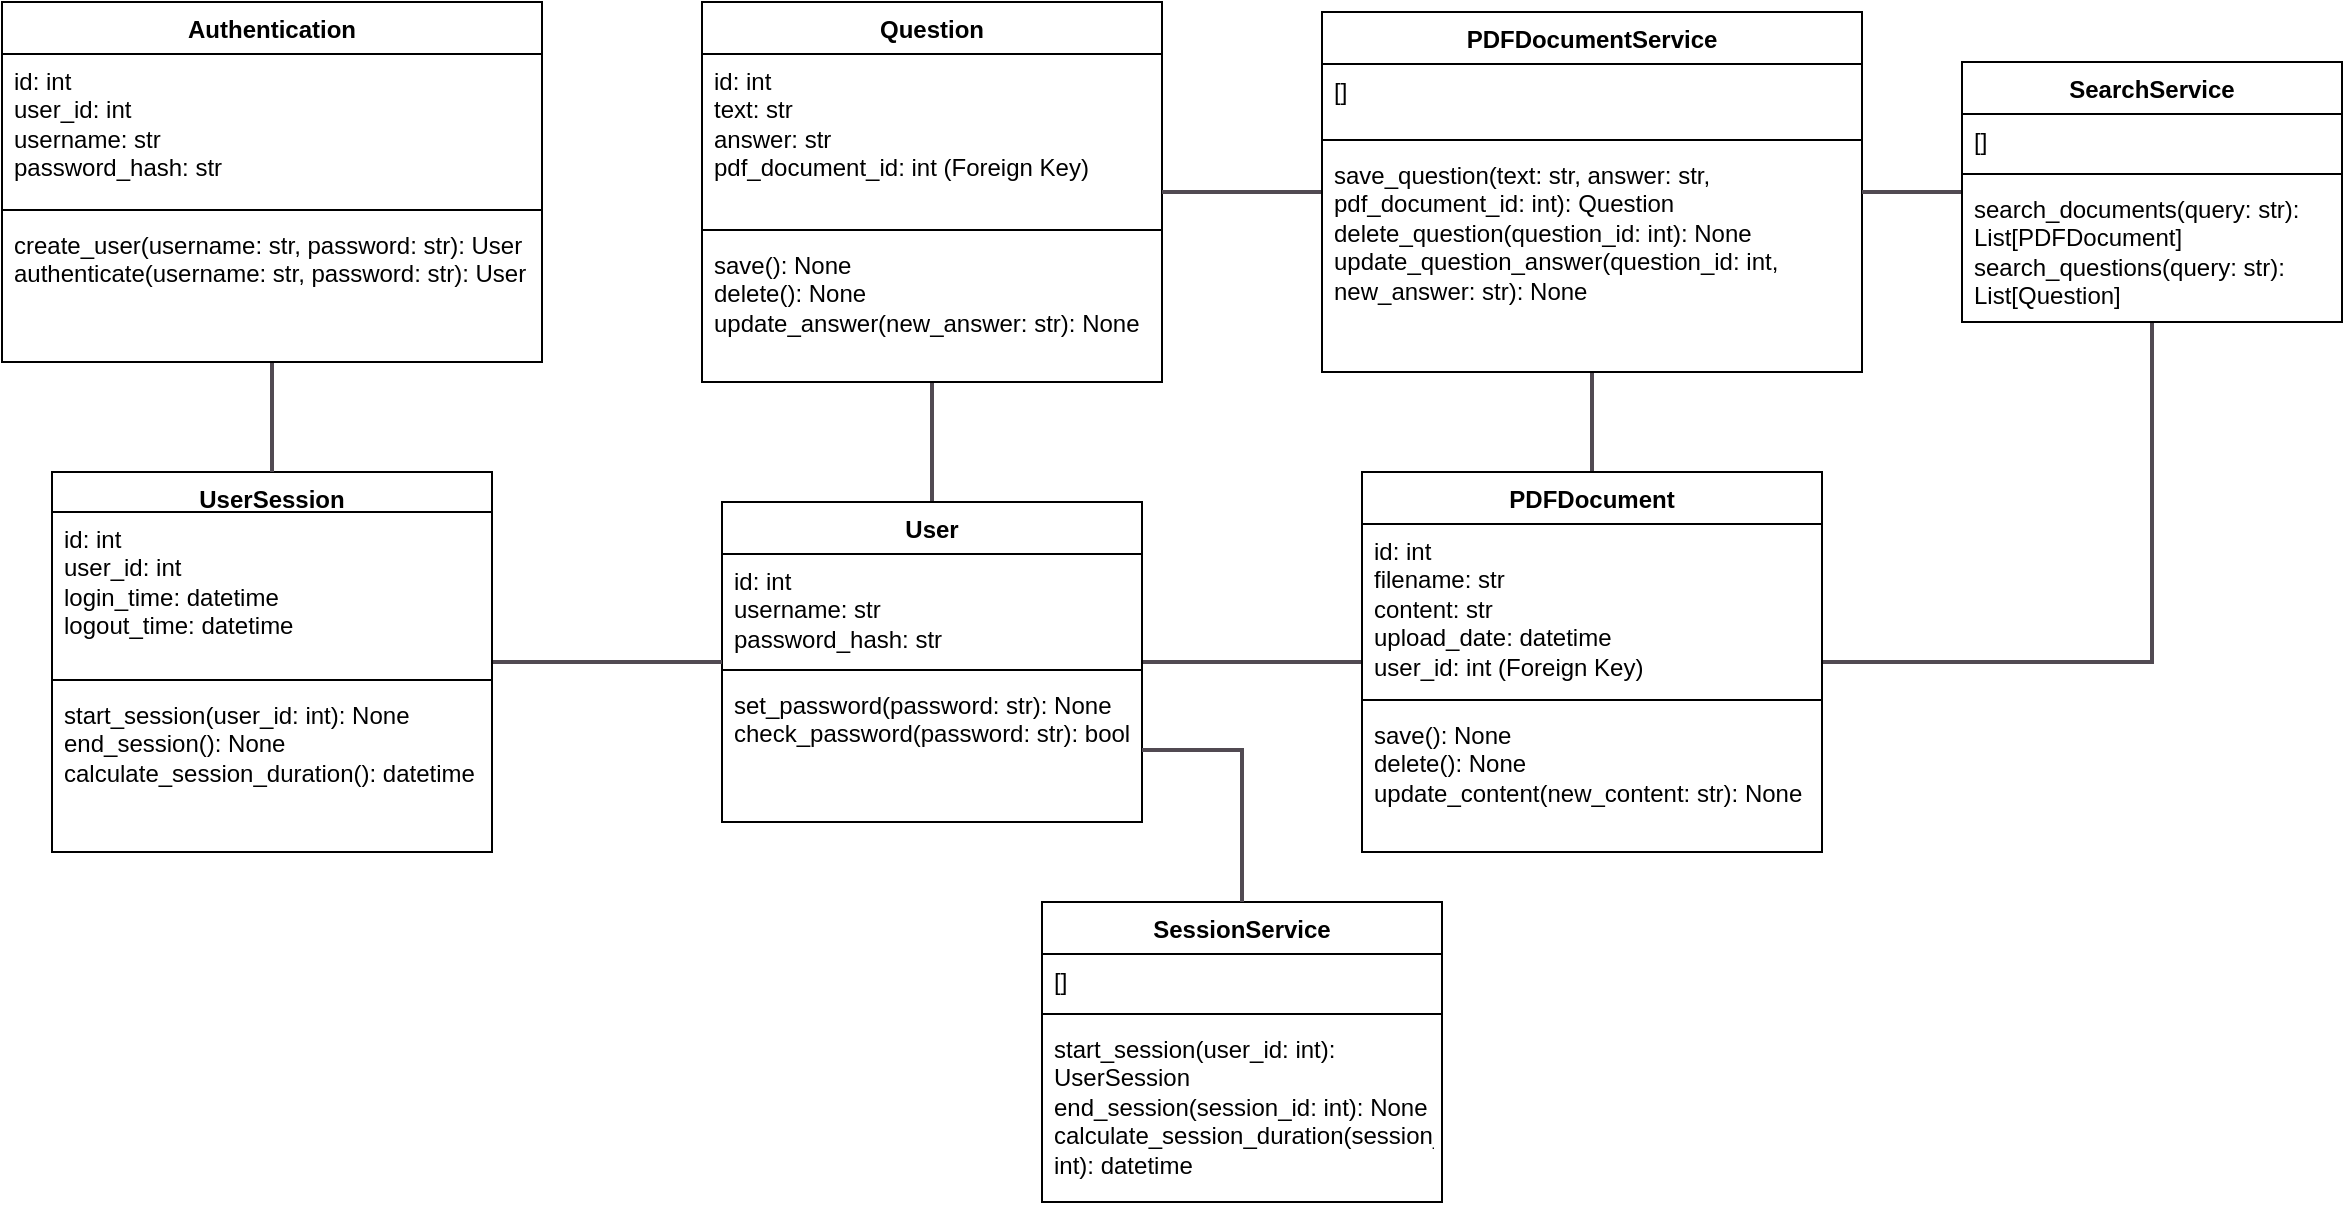 <mxfile version="24.0.7" type="device">
  <diagram name="Page-1" id="f8tLja1t8c2bnOziTDWb">
    <mxGraphModel dx="2506" dy="1769" grid="1" gridSize="9" guides="1" tooltips="1" connect="1" arrows="1" fold="1" page="1" pageScale="1" pageWidth="850" pageHeight="1100" math="0" shadow="0">
      <root>
        <mxCell id="0" />
        <mxCell id="1" parent="0" />
        <mxCell id="iVk-1HtmDFEKLp_WvHZX-6" style="edgeStyle=orthogonalEdgeStyle;rounded=0;orthogonalLoop=1;jettySize=auto;html=1;endArrow=none;endFill=0;strokeWidth=2;strokeColor=#514A52;" parent="1" source="O2c0-C9hbngOTB-dbEsm-9" target="O2c0-C9hbngOTB-dbEsm-13" edge="1">
          <mxGeometry relative="1" as="geometry" />
        </mxCell>
        <mxCell id="iVk-1HtmDFEKLp_WvHZX-7" style="edgeStyle=orthogonalEdgeStyle;rounded=0;orthogonalLoop=1;jettySize=auto;html=1;endArrow=none;endFill=0;strokeWidth=2;strokeColor=#514A52;" parent="1" source="O2c0-C9hbngOTB-dbEsm-9" target="O2c0-C9hbngOTB-dbEsm-17" edge="1">
          <mxGeometry relative="1" as="geometry" />
        </mxCell>
        <mxCell id="O2c0-C9hbngOTB-dbEsm-9" value="User" style="swimlane;fontStyle=1;align=center;verticalAlign=top;childLayout=stackLayout;horizontal=1;startSize=26;horizontalStack=0;resizeParent=1;resizeParentMax=0;resizeLast=0;collapsible=1;marginBottom=0;whiteSpace=wrap;html=1;" parent="1" vertex="1">
          <mxGeometry x="20" y="60" width="210" height="160" as="geometry" />
        </mxCell>
        <mxCell id="O2c0-C9hbngOTB-dbEsm-10" value="id: int&lt;div&gt;username: str&lt;/div&gt;&lt;div&gt;password_hash: str&lt;/div&gt;" style="text;strokeColor=none;fillColor=none;align=left;verticalAlign=top;spacingLeft=4;spacingRight=4;overflow=hidden;rotatable=0;points=[[0,0.5],[1,0.5]];portConstraint=eastwest;whiteSpace=wrap;html=1;" parent="O2c0-C9hbngOTB-dbEsm-9" vertex="1">
          <mxGeometry y="26" width="210" height="54" as="geometry" />
        </mxCell>
        <mxCell id="O2c0-C9hbngOTB-dbEsm-11" value="" style="line;strokeWidth=1;fillColor=none;align=left;verticalAlign=middle;spacingTop=-1;spacingLeft=3;spacingRight=3;rotatable=0;labelPosition=right;points=[];portConstraint=eastwest;strokeColor=inherit;" parent="O2c0-C9hbngOTB-dbEsm-9" vertex="1">
          <mxGeometry y="80" width="210" height="8" as="geometry" />
        </mxCell>
        <mxCell id="O2c0-C9hbngOTB-dbEsm-12" value="&lt;div&gt;set_password(password: str): None&lt;/div&gt;&lt;div&gt;check_password(password: str): bool&lt;/div&gt;" style="text;strokeColor=none;fillColor=none;align=left;verticalAlign=top;spacingLeft=4;spacingRight=4;overflow=hidden;rotatable=0;points=[[0,0.5],[1,0.5]];portConstraint=eastwest;whiteSpace=wrap;html=1;" parent="O2c0-C9hbngOTB-dbEsm-9" vertex="1">
          <mxGeometry y="88" width="210" height="72" as="geometry" />
        </mxCell>
        <mxCell id="iVk-1HtmDFEKLp_WvHZX-12" style="edgeStyle=orthogonalEdgeStyle;rounded=0;orthogonalLoop=1;jettySize=auto;html=1;endArrow=none;endFill=0;strokeWidth=2;strokeColor=#514A52;" parent="1" source="O2c0-C9hbngOTB-dbEsm-13" target="O2c0-C9hbngOTB-dbEsm-37" edge="1">
          <mxGeometry relative="1" as="geometry" />
        </mxCell>
        <mxCell id="iVk-1HtmDFEKLp_WvHZX-13" style="edgeStyle=orthogonalEdgeStyle;rounded=0;orthogonalLoop=1;jettySize=auto;html=1;endArrow=none;endFill=0;strokeWidth=2;strokeColor=#514A52;" parent="1" source="O2c0-C9hbngOTB-dbEsm-13" target="O2c0-C9hbngOTB-dbEsm-53" edge="1">
          <mxGeometry relative="1" as="geometry" />
        </mxCell>
        <mxCell id="O2c0-C9hbngOTB-dbEsm-13" value="PDFDocument" style="swimlane;fontStyle=1;align=center;verticalAlign=top;childLayout=stackLayout;horizontal=1;startSize=26;horizontalStack=0;resizeParent=1;resizeParentMax=0;resizeLast=0;collapsible=1;marginBottom=0;whiteSpace=wrap;html=1;" parent="1" vertex="1">
          <mxGeometry x="340" y="45" width="230" height="190" as="geometry" />
        </mxCell>
        <mxCell id="O2c0-C9hbngOTB-dbEsm-14" value="&lt;div&gt;id: int&lt;/div&gt;&lt;div&gt;filename: str&lt;/div&gt;&lt;div&gt;content: str&lt;/div&gt;&lt;div&gt;upload_date: datetime&lt;/div&gt;&lt;div&gt;user_id: int (Foreign Key)&lt;/div&gt;" style="text;strokeColor=none;fillColor=none;align=left;verticalAlign=top;spacingLeft=4;spacingRight=4;overflow=hidden;rotatable=0;points=[[0,0.5],[1,0.5]];portConstraint=eastwest;whiteSpace=wrap;html=1;" parent="O2c0-C9hbngOTB-dbEsm-13" vertex="1">
          <mxGeometry y="26" width="230" height="84" as="geometry" />
        </mxCell>
        <mxCell id="O2c0-C9hbngOTB-dbEsm-15" value="" style="line;strokeWidth=1;fillColor=none;align=left;verticalAlign=middle;spacingTop=-1;spacingLeft=3;spacingRight=3;rotatable=0;labelPosition=right;points=[];portConstraint=eastwest;strokeColor=inherit;" parent="O2c0-C9hbngOTB-dbEsm-13" vertex="1">
          <mxGeometry y="110" width="230" height="8" as="geometry" />
        </mxCell>
        <mxCell id="O2c0-C9hbngOTB-dbEsm-16" value="&lt;div&gt;save(): None&lt;/div&gt;&lt;div&gt;delete(): None&amp;nbsp;&lt;/div&gt;&lt;div&gt;update_content(new_content: str): None&lt;/div&gt;" style="text;strokeColor=none;fillColor=none;align=left;verticalAlign=top;spacingLeft=4;spacingRight=4;overflow=hidden;rotatable=0;points=[[0,0.5],[1,0.5]];portConstraint=eastwest;whiteSpace=wrap;html=1;" parent="O2c0-C9hbngOTB-dbEsm-13" vertex="1">
          <mxGeometry y="118" width="230" height="72" as="geometry" />
        </mxCell>
        <mxCell id="O2c0-C9hbngOTB-dbEsm-17" value="Question" style="swimlane;fontStyle=1;align=center;verticalAlign=top;childLayout=stackLayout;horizontal=1;startSize=26;horizontalStack=0;resizeParent=1;resizeParentMax=0;resizeLast=0;collapsible=1;marginBottom=0;whiteSpace=wrap;html=1;" parent="1" vertex="1">
          <mxGeometry x="10" y="-190" width="230" height="190" as="geometry" />
        </mxCell>
        <mxCell id="O2c0-C9hbngOTB-dbEsm-18" value="&lt;div&gt;id: int&lt;/div&gt;&lt;div&gt;text: str&lt;/div&gt;&lt;div&gt;answer: str&lt;/div&gt;&lt;div&gt;pdf_document_id: int (Foreign Key)&lt;/div&gt;" style="text;strokeColor=none;fillColor=none;align=left;verticalAlign=top;spacingLeft=4;spacingRight=4;overflow=hidden;rotatable=0;points=[[0,0.5],[1,0.5]];portConstraint=eastwest;whiteSpace=wrap;html=1;" parent="O2c0-C9hbngOTB-dbEsm-17" vertex="1">
          <mxGeometry y="26" width="230" height="84" as="geometry" />
        </mxCell>
        <mxCell id="O2c0-C9hbngOTB-dbEsm-19" value="" style="line;strokeWidth=1;fillColor=none;align=left;verticalAlign=middle;spacingTop=-1;spacingLeft=3;spacingRight=3;rotatable=0;labelPosition=right;points=[];portConstraint=eastwest;strokeColor=inherit;" parent="O2c0-C9hbngOTB-dbEsm-17" vertex="1">
          <mxGeometry y="110" width="230" height="8" as="geometry" />
        </mxCell>
        <mxCell id="O2c0-C9hbngOTB-dbEsm-20" value="&lt;div&gt;save(): None&lt;/div&gt;&lt;div&gt;delete(): None&lt;/div&gt;&lt;div&gt;update_answer(new_answer: str): None&lt;/div&gt;" style="text;strokeColor=none;fillColor=none;align=left;verticalAlign=top;spacingLeft=4;spacingRight=4;overflow=hidden;rotatable=0;points=[[0,0.5],[1,0.5]];portConstraint=eastwest;whiteSpace=wrap;html=1;" parent="O2c0-C9hbngOTB-dbEsm-17" vertex="1">
          <mxGeometry y="118" width="230" height="72" as="geometry" />
        </mxCell>
        <mxCell id="iVk-1HtmDFEKLp_WvHZX-9" style="edgeStyle=orthogonalEdgeStyle;rounded=0;orthogonalLoop=1;jettySize=auto;html=1;endArrow=none;endFill=0;strokeWidth=2;strokeColor=#514A52;" parent="1" source="O2c0-C9hbngOTB-dbEsm-25" target="O2c0-C9hbngOTB-dbEsm-9" edge="1">
          <mxGeometry relative="1" as="geometry" />
        </mxCell>
        <mxCell id="O2c0-C9hbngOTB-dbEsm-25" value="UserSession" style="swimlane;fontStyle=1;align=center;verticalAlign=top;childLayout=stackLayout;horizontal=1;startSize=20;horizontalStack=0;resizeParent=1;resizeParentMax=0;resizeLast=0;collapsible=1;marginBottom=0;whiteSpace=wrap;html=1;" parent="1" vertex="1">
          <mxGeometry x="-315" y="45" width="220" height="190" as="geometry" />
        </mxCell>
        <mxCell id="O2c0-C9hbngOTB-dbEsm-26" value="&lt;div&gt;id: int&lt;/div&gt;&lt;div&gt;user_id: int&lt;/div&gt;&lt;div&gt;login_time: datetime&lt;/div&gt;&lt;div&gt;logout_time: datetime&lt;/div&gt;" style="text;strokeColor=none;fillColor=none;align=left;verticalAlign=top;spacingLeft=4;spacingRight=4;overflow=hidden;rotatable=0;points=[[0,0.5],[1,0.5]];portConstraint=eastwest;whiteSpace=wrap;html=1;" parent="O2c0-C9hbngOTB-dbEsm-25" vertex="1">
          <mxGeometry y="20" width="220" height="80" as="geometry" />
        </mxCell>
        <mxCell id="O2c0-C9hbngOTB-dbEsm-27" value="" style="line;strokeWidth=1;fillColor=none;align=left;verticalAlign=middle;spacingTop=-1;spacingLeft=3;spacingRight=3;rotatable=0;labelPosition=right;points=[];portConstraint=eastwest;strokeColor=inherit;" parent="O2c0-C9hbngOTB-dbEsm-25" vertex="1">
          <mxGeometry y="100" width="220" height="8" as="geometry" />
        </mxCell>
        <mxCell id="O2c0-C9hbngOTB-dbEsm-28" value="&lt;div&gt;start_session(user_id: int): None&lt;/div&gt;&lt;div&gt;end_session(): None&lt;/div&gt;&lt;div&gt;calculate_session_duration(): datetime&lt;/div&gt;" style="text;strokeColor=none;fillColor=none;align=left;verticalAlign=top;spacingLeft=4;spacingRight=4;overflow=hidden;rotatable=0;points=[[0,0.5],[1,0.5]];portConstraint=eastwest;whiteSpace=wrap;html=1;" parent="O2c0-C9hbngOTB-dbEsm-25" vertex="1">
          <mxGeometry y="108" width="220" height="82" as="geometry" />
        </mxCell>
        <mxCell id="iVk-1HtmDFEKLp_WvHZX-8" style="edgeStyle=orthogonalEdgeStyle;rounded=0;orthogonalLoop=1;jettySize=auto;html=1;endArrow=none;endFill=0;strokeWidth=2;strokeColor=#514A52;" parent="1" source="O2c0-C9hbngOTB-dbEsm-29" target="O2c0-C9hbngOTB-dbEsm-25" edge="1">
          <mxGeometry relative="1" as="geometry" />
        </mxCell>
        <mxCell id="O2c0-C9hbngOTB-dbEsm-29" value="Authentication" style="swimlane;fontStyle=1;align=center;verticalAlign=top;childLayout=stackLayout;horizontal=1;startSize=26;horizontalStack=0;resizeParent=1;resizeParentMax=0;resizeLast=0;collapsible=1;marginBottom=0;whiteSpace=wrap;html=1;" parent="1" vertex="1">
          <mxGeometry x="-340" y="-190" width="270" height="180" as="geometry" />
        </mxCell>
        <mxCell id="O2c0-C9hbngOTB-dbEsm-30" value="&lt;div&gt;id: int&lt;/div&gt;&lt;div&gt;user_id: int&lt;/div&gt;&lt;div&gt;username: str&lt;/div&gt;&lt;div&gt;password_hash: str&lt;/div&gt;" style="text;strokeColor=none;fillColor=none;align=left;verticalAlign=top;spacingLeft=4;spacingRight=4;overflow=hidden;rotatable=0;points=[[0,0.5],[1,0.5]];portConstraint=eastwest;whiteSpace=wrap;html=1;" parent="O2c0-C9hbngOTB-dbEsm-29" vertex="1">
          <mxGeometry y="26" width="270" height="74" as="geometry" />
        </mxCell>
        <mxCell id="O2c0-C9hbngOTB-dbEsm-31" value="" style="line;strokeWidth=1;fillColor=none;align=left;verticalAlign=middle;spacingTop=-1;spacingLeft=3;spacingRight=3;rotatable=0;labelPosition=right;points=[];portConstraint=eastwest;strokeColor=inherit;" parent="O2c0-C9hbngOTB-dbEsm-29" vertex="1">
          <mxGeometry y="100" width="270" height="8" as="geometry" />
        </mxCell>
        <mxCell id="O2c0-C9hbngOTB-dbEsm-32" value="create_user(username: str, password: str): User&#xa;authenticate(username: str, password: str): User" style="text;strokeColor=none;fillColor=none;align=left;verticalAlign=top;spacingLeft=4;spacingRight=4;overflow=hidden;rotatable=0;points=[[0,0.5],[1,0.5]];portConstraint=eastwest;whiteSpace=wrap;html=1;" parent="O2c0-C9hbngOTB-dbEsm-29" vertex="1">
          <mxGeometry y="108" width="270" height="72" as="geometry" />
        </mxCell>
        <mxCell id="iVk-1HtmDFEKLp_WvHZX-11" style="edgeStyle=orthogonalEdgeStyle;rounded=0;orthogonalLoop=1;jettySize=auto;html=1;endArrow=none;endFill=0;strokeWidth=2;strokeColor=#514A52;" parent="1" source="O2c0-C9hbngOTB-dbEsm-37" target="O2c0-C9hbngOTB-dbEsm-17" edge="1">
          <mxGeometry relative="1" as="geometry" />
        </mxCell>
        <mxCell id="O2c0-C9hbngOTB-dbEsm-37" value="PDFDocumentService" style="swimlane;fontStyle=1;align=center;verticalAlign=top;childLayout=stackLayout;horizontal=1;startSize=26;horizontalStack=0;resizeParent=1;resizeParentMax=0;resizeLast=0;collapsible=1;marginBottom=0;whiteSpace=wrap;html=1;" parent="1" vertex="1">
          <mxGeometry x="320" y="-185" width="270" height="180" as="geometry" />
        </mxCell>
        <mxCell id="O2c0-C9hbngOTB-dbEsm-38" value="[]" style="text;strokeColor=none;fillColor=none;align=left;verticalAlign=top;spacingLeft=4;spacingRight=4;overflow=hidden;rotatable=0;points=[[0,0.5],[1,0.5]];portConstraint=eastwest;whiteSpace=wrap;html=1;" parent="O2c0-C9hbngOTB-dbEsm-37" vertex="1">
          <mxGeometry y="26" width="270" height="34" as="geometry" />
        </mxCell>
        <mxCell id="O2c0-C9hbngOTB-dbEsm-39" value="" style="line;strokeWidth=1;fillColor=none;align=left;verticalAlign=middle;spacingTop=-1;spacingLeft=3;spacingRight=3;rotatable=0;labelPosition=right;points=[];portConstraint=eastwest;strokeColor=inherit;" parent="O2c0-C9hbngOTB-dbEsm-37" vertex="1">
          <mxGeometry y="60" width="270" height="8" as="geometry" />
        </mxCell>
        <mxCell id="O2c0-C9hbngOTB-dbEsm-40" value="&lt;div&gt;save_question(text: str, answer: str, pdf_document_id: int): Question&lt;/div&gt;&lt;div&gt;delete_question(question_id: int): None&lt;/div&gt;&lt;div&gt;update_question_answer(question_id: int, new_answer: str): None&lt;/div&gt;" style="text;strokeColor=none;fillColor=none;align=left;verticalAlign=top;spacingLeft=4;spacingRight=4;overflow=hidden;rotatable=0;points=[[0,0.5],[1,0.5]];portConstraint=eastwest;whiteSpace=wrap;html=1;" parent="O2c0-C9hbngOTB-dbEsm-37" vertex="1">
          <mxGeometry y="68" width="270" height="112" as="geometry" />
        </mxCell>
        <mxCell id="O2c0-C9hbngOTB-dbEsm-49" value="SessionService" style="swimlane;fontStyle=1;align=center;verticalAlign=top;childLayout=stackLayout;horizontal=1;startSize=26;horizontalStack=0;resizeParent=1;resizeParentMax=0;resizeLast=0;collapsible=1;marginBottom=0;whiteSpace=wrap;html=1;" parent="1" vertex="1">
          <mxGeometry x="180" y="260" width="200" height="150" as="geometry" />
        </mxCell>
        <mxCell id="O2c0-C9hbngOTB-dbEsm-50" value="[]" style="text;strokeColor=none;fillColor=none;align=left;verticalAlign=top;spacingLeft=4;spacingRight=4;overflow=hidden;rotatable=0;points=[[0,0.5],[1,0.5]];portConstraint=eastwest;whiteSpace=wrap;html=1;" parent="O2c0-C9hbngOTB-dbEsm-49" vertex="1">
          <mxGeometry y="26" width="200" height="26" as="geometry" />
        </mxCell>
        <mxCell id="O2c0-C9hbngOTB-dbEsm-51" value="" style="line;strokeWidth=1;fillColor=none;align=left;verticalAlign=middle;spacingTop=-1;spacingLeft=3;spacingRight=3;rotatable=0;labelPosition=right;points=[];portConstraint=eastwest;strokeColor=inherit;" parent="O2c0-C9hbngOTB-dbEsm-49" vertex="1">
          <mxGeometry y="52" width="200" height="8" as="geometry" />
        </mxCell>
        <mxCell id="O2c0-C9hbngOTB-dbEsm-52" value="&lt;div&gt;start_session(user_id: int): UserSession&lt;/div&gt;&lt;div&gt;end_session(session_id: int): None&lt;/div&gt;&lt;div&gt;calculate_session_duration(session_id: int): datetime&lt;/div&gt;" style="text;strokeColor=none;fillColor=none;align=left;verticalAlign=top;spacingLeft=4;spacingRight=4;overflow=hidden;rotatable=0;points=[[0,0.5],[1,0.5]];portConstraint=eastwest;whiteSpace=wrap;html=1;" parent="O2c0-C9hbngOTB-dbEsm-49" vertex="1">
          <mxGeometry y="60" width="200" height="90" as="geometry" />
        </mxCell>
        <mxCell id="iVk-1HtmDFEKLp_WvHZX-14" style="edgeStyle=orthogonalEdgeStyle;rounded=0;orthogonalLoop=1;jettySize=auto;html=1;endArrow=none;endFill=0;strokeWidth=2;strokeColor=#514A52;" parent="1" source="O2c0-C9hbngOTB-dbEsm-53" target="O2c0-C9hbngOTB-dbEsm-37" edge="1">
          <mxGeometry relative="1" as="geometry" />
        </mxCell>
        <mxCell id="O2c0-C9hbngOTB-dbEsm-53" value="SearchService" style="swimlane;fontStyle=1;align=center;verticalAlign=top;childLayout=stackLayout;horizontal=1;startSize=26;horizontalStack=0;resizeParent=1;resizeParentMax=0;resizeLast=0;collapsible=1;marginBottom=0;whiteSpace=wrap;html=1;" parent="1" vertex="1">
          <mxGeometry x="640" y="-160" width="190" height="130" as="geometry" />
        </mxCell>
        <mxCell id="O2c0-C9hbngOTB-dbEsm-54" value="[]" style="text;strokeColor=none;fillColor=none;align=left;verticalAlign=top;spacingLeft=4;spacingRight=4;overflow=hidden;rotatable=0;points=[[0,0.5],[1,0.5]];portConstraint=eastwest;whiteSpace=wrap;html=1;" parent="O2c0-C9hbngOTB-dbEsm-53" vertex="1">
          <mxGeometry y="26" width="190" height="26" as="geometry" />
        </mxCell>
        <mxCell id="O2c0-C9hbngOTB-dbEsm-55" value="" style="line;strokeWidth=1;fillColor=none;align=left;verticalAlign=middle;spacingTop=-1;spacingLeft=3;spacingRight=3;rotatable=0;labelPosition=right;points=[];portConstraint=eastwest;strokeColor=inherit;" parent="O2c0-C9hbngOTB-dbEsm-53" vertex="1">
          <mxGeometry y="52" width="190" height="8" as="geometry" />
        </mxCell>
        <mxCell id="O2c0-C9hbngOTB-dbEsm-56" value="&lt;div&gt;search_documents(query: str): List[PDFDocument]&lt;/div&gt;&lt;div&gt;search_questions(query: str): List[Question]&lt;/div&gt;" style="text;strokeColor=none;fillColor=none;align=left;verticalAlign=top;spacingLeft=4;spacingRight=4;overflow=hidden;rotatable=0;points=[[0,0.5],[1,0.5]];portConstraint=eastwest;whiteSpace=wrap;html=1;" parent="O2c0-C9hbngOTB-dbEsm-53" vertex="1">
          <mxGeometry y="60" width="190" height="70" as="geometry" />
        </mxCell>
        <mxCell id="iVk-1HtmDFEKLp_WvHZX-10" style="edgeStyle=orthogonalEdgeStyle;rounded=0;orthogonalLoop=1;jettySize=auto;html=1;endArrow=none;endFill=0;strokeWidth=2;strokeColor=#514A52;" parent="1" source="O2c0-C9hbngOTB-dbEsm-12" target="O2c0-C9hbngOTB-dbEsm-49" edge="1">
          <mxGeometry relative="1" as="geometry" />
        </mxCell>
      </root>
    </mxGraphModel>
  </diagram>
</mxfile>
